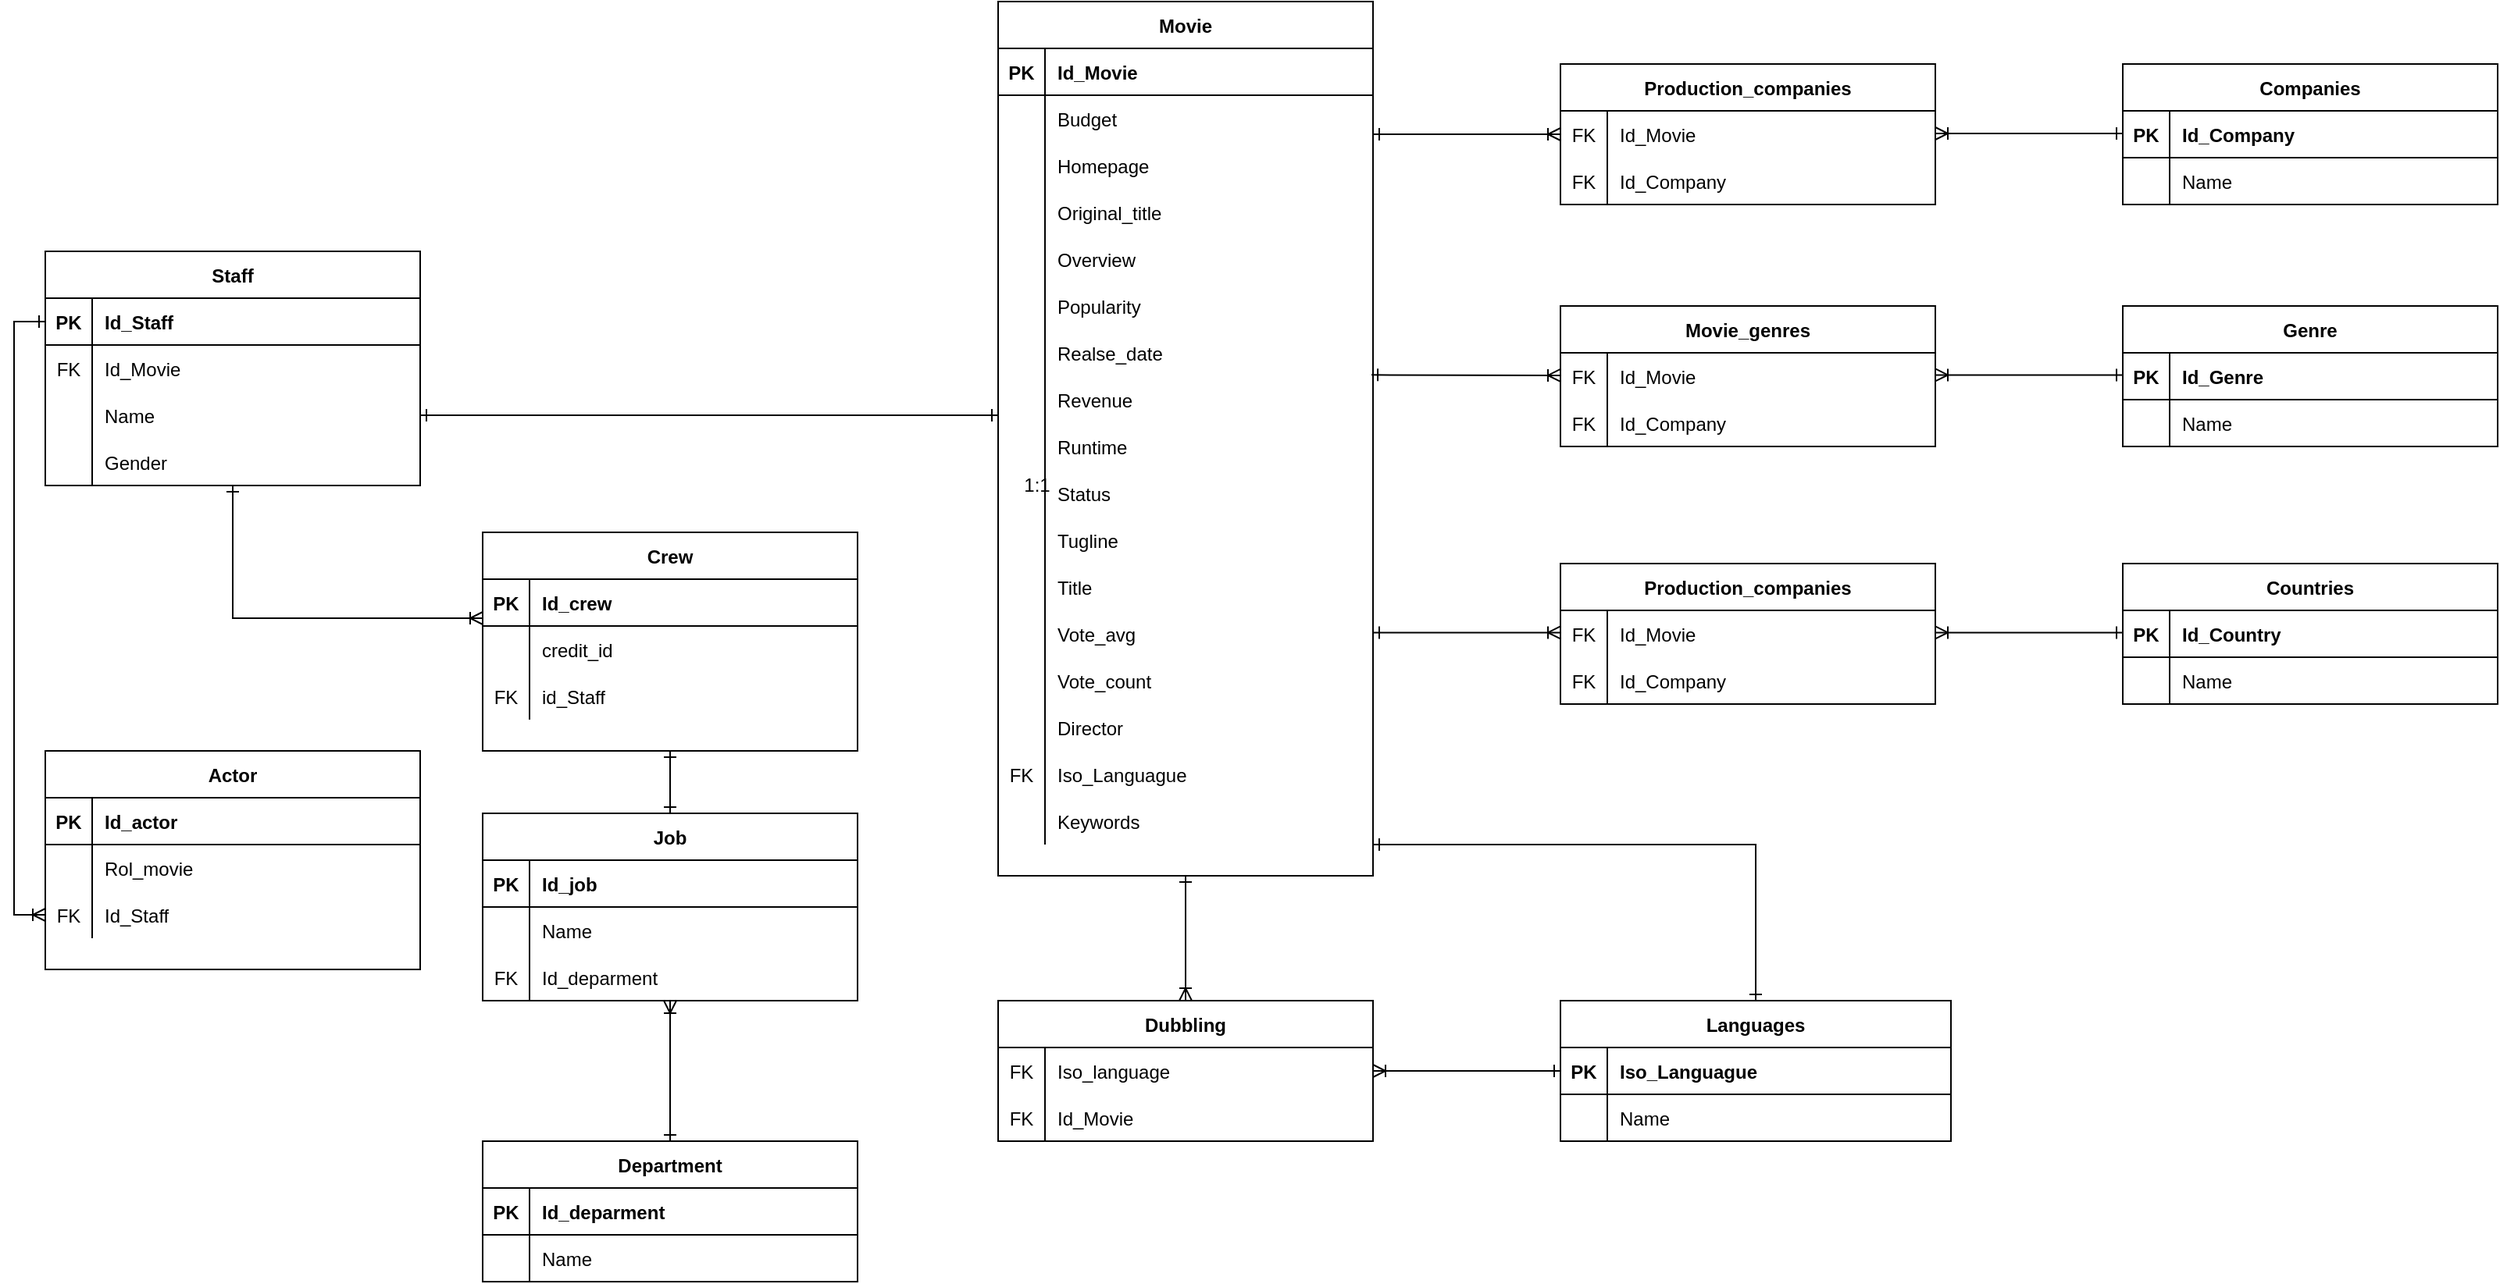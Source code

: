 <mxfile version="22.1.16" type="github">
  <diagram id="R2lEEEUBdFMjLlhIrx00" name="Page-1">
    <mxGraphModel dx="2170" dy="659" grid="1" gridSize="10" guides="1" tooltips="1" connect="1" arrows="1" fold="1" page="1" pageScale="1" pageWidth="850" pageHeight="1100" math="0" shadow="0" extFonts="Permanent Marker^https://fonts.googleapis.com/css?family=Permanent+Marker">
      <root>
        <mxCell id="0" />
        <mxCell id="1" parent="0" />
        <mxCell id="Y3S7Xv6GMhC--RtSVABy-1" value="Movie" style="shape=table;startSize=30;container=1;collapsible=1;childLayout=tableLayout;fixedRows=1;rowLines=0;fontStyle=1;align=center;resizeLast=1;" parent="1" vertex="1">
          <mxGeometry x="400" y="80" width="240" height="560" as="geometry" />
        </mxCell>
        <mxCell id="Y3S7Xv6GMhC--RtSVABy-2" value="" style="shape=partialRectangle;collapsible=0;dropTarget=0;pointerEvents=0;fillColor=none;points=[[0,0.5],[1,0.5]];portConstraint=eastwest;top=0;left=0;right=0;bottom=1;" parent="Y3S7Xv6GMhC--RtSVABy-1" vertex="1">
          <mxGeometry y="30" width="240" height="30" as="geometry" />
        </mxCell>
        <mxCell id="Y3S7Xv6GMhC--RtSVABy-3" value="PK" style="shape=partialRectangle;overflow=hidden;connectable=0;fillColor=none;top=0;left=0;bottom=0;right=0;fontStyle=1;" parent="Y3S7Xv6GMhC--RtSVABy-2" vertex="1">
          <mxGeometry width="30" height="30" as="geometry">
            <mxRectangle width="30" height="30" as="alternateBounds" />
          </mxGeometry>
        </mxCell>
        <mxCell id="Y3S7Xv6GMhC--RtSVABy-4" value="Id_Movie" style="shape=partialRectangle;overflow=hidden;connectable=0;fillColor=none;top=0;left=0;bottom=0;right=0;align=left;spacingLeft=6;fontStyle=1;" parent="Y3S7Xv6GMhC--RtSVABy-2" vertex="1">
          <mxGeometry x="30" width="210" height="30" as="geometry">
            <mxRectangle width="210" height="30" as="alternateBounds" />
          </mxGeometry>
        </mxCell>
        <mxCell id="Y3S7Xv6GMhC--RtSVABy-5" value="" style="shape=partialRectangle;collapsible=0;dropTarget=0;pointerEvents=0;fillColor=none;points=[[0,0.5],[1,0.5]];portConstraint=eastwest;top=0;left=0;right=0;bottom=0;" parent="Y3S7Xv6GMhC--RtSVABy-1" vertex="1">
          <mxGeometry y="60" width="240" height="30" as="geometry" />
        </mxCell>
        <mxCell id="Y3S7Xv6GMhC--RtSVABy-6" value="" style="shape=partialRectangle;overflow=hidden;connectable=0;fillColor=none;top=0;left=0;bottom=0;right=0;" parent="Y3S7Xv6GMhC--RtSVABy-5" vertex="1">
          <mxGeometry width="30" height="30" as="geometry">
            <mxRectangle width="30" height="30" as="alternateBounds" />
          </mxGeometry>
        </mxCell>
        <mxCell id="Y3S7Xv6GMhC--RtSVABy-7" value="Budget" style="shape=partialRectangle;overflow=hidden;connectable=0;fillColor=none;top=0;left=0;bottom=0;right=0;align=left;spacingLeft=6;" parent="Y3S7Xv6GMhC--RtSVABy-5" vertex="1">
          <mxGeometry x="30" width="210" height="30" as="geometry">
            <mxRectangle width="210" height="30" as="alternateBounds" />
          </mxGeometry>
        </mxCell>
        <mxCell id="Y3S7Xv6GMhC--RtSVABy-8" style="shape=partialRectangle;collapsible=0;dropTarget=0;pointerEvents=0;fillColor=none;points=[[0,0.5],[1,0.5]];portConstraint=eastwest;top=0;left=0;right=0;bottom=0;" parent="Y3S7Xv6GMhC--RtSVABy-1" vertex="1">
          <mxGeometry y="90" width="240" height="30" as="geometry" />
        </mxCell>
        <mxCell id="Y3S7Xv6GMhC--RtSVABy-9" style="shape=partialRectangle;overflow=hidden;connectable=0;fillColor=none;top=0;left=0;bottom=0;right=0;" parent="Y3S7Xv6GMhC--RtSVABy-8" vertex="1">
          <mxGeometry width="30" height="30" as="geometry">
            <mxRectangle width="30" height="30" as="alternateBounds" />
          </mxGeometry>
        </mxCell>
        <mxCell id="Y3S7Xv6GMhC--RtSVABy-10" value="Homepage" style="shape=partialRectangle;overflow=hidden;connectable=0;fillColor=none;top=0;left=0;bottom=0;right=0;align=left;spacingLeft=6;" parent="Y3S7Xv6GMhC--RtSVABy-8" vertex="1">
          <mxGeometry x="30" width="210" height="30" as="geometry">
            <mxRectangle width="210" height="30" as="alternateBounds" />
          </mxGeometry>
        </mxCell>
        <mxCell id="Y3S7Xv6GMhC--RtSVABy-11" style="shape=partialRectangle;collapsible=0;dropTarget=0;pointerEvents=0;fillColor=none;points=[[0,0.5],[1,0.5]];portConstraint=eastwest;top=0;left=0;right=0;bottom=0;" parent="Y3S7Xv6GMhC--RtSVABy-1" vertex="1">
          <mxGeometry y="120" width="240" height="30" as="geometry" />
        </mxCell>
        <mxCell id="Y3S7Xv6GMhC--RtSVABy-12" style="shape=partialRectangle;overflow=hidden;connectable=0;fillColor=none;top=0;left=0;bottom=0;right=0;" parent="Y3S7Xv6GMhC--RtSVABy-11" vertex="1">
          <mxGeometry width="30" height="30" as="geometry">
            <mxRectangle width="30" height="30" as="alternateBounds" />
          </mxGeometry>
        </mxCell>
        <mxCell id="Y3S7Xv6GMhC--RtSVABy-13" value="Original_title" style="shape=partialRectangle;overflow=hidden;connectable=0;fillColor=none;top=0;left=0;bottom=0;right=0;align=left;spacingLeft=6;" parent="Y3S7Xv6GMhC--RtSVABy-11" vertex="1">
          <mxGeometry x="30" width="210" height="30" as="geometry">
            <mxRectangle width="210" height="30" as="alternateBounds" />
          </mxGeometry>
        </mxCell>
        <mxCell id="Y3S7Xv6GMhC--RtSVABy-14" style="shape=partialRectangle;collapsible=0;dropTarget=0;pointerEvents=0;fillColor=none;points=[[0,0.5],[1,0.5]];portConstraint=eastwest;top=0;left=0;right=0;bottom=0;" parent="Y3S7Xv6GMhC--RtSVABy-1" vertex="1">
          <mxGeometry y="150" width="240" height="30" as="geometry" />
        </mxCell>
        <mxCell id="Y3S7Xv6GMhC--RtSVABy-15" style="shape=partialRectangle;overflow=hidden;connectable=0;fillColor=none;top=0;left=0;bottom=0;right=0;" parent="Y3S7Xv6GMhC--RtSVABy-14" vertex="1">
          <mxGeometry width="30" height="30" as="geometry">
            <mxRectangle width="30" height="30" as="alternateBounds" />
          </mxGeometry>
        </mxCell>
        <mxCell id="Y3S7Xv6GMhC--RtSVABy-16" value="Overview" style="shape=partialRectangle;overflow=hidden;connectable=0;fillColor=none;top=0;left=0;bottom=0;right=0;align=left;spacingLeft=6;" parent="Y3S7Xv6GMhC--RtSVABy-14" vertex="1">
          <mxGeometry x="30" width="210" height="30" as="geometry">
            <mxRectangle width="210" height="30" as="alternateBounds" />
          </mxGeometry>
        </mxCell>
        <mxCell id="Y3S7Xv6GMhC--RtSVABy-17" style="shape=partialRectangle;collapsible=0;dropTarget=0;pointerEvents=0;fillColor=none;points=[[0,0.5],[1,0.5]];portConstraint=eastwest;top=0;left=0;right=0;bottom=0;" parent="Y3S7Xv6GMhC--RtSVABy-1" vertex="1">
          <mxGeometry y="180" width="240" height="30" as="geometry" />
        </mxCell>
        <mxCell id="Y3S7Xv6GMhC--RtSVABy-18" style="shape=partialRectangle;overflow=hidden;connectable=0;fillColor=none;top=0;left=0;bottom=0;right=0;" parent="Y3S7Xv6GMhC--RtSVABy-17" vertex="1">
          <mxGeometry width="30" height="30" as="geometry">
            <mxRectangle width="30" height="30" as="alternateBounds" />
          </mxGeometry>
        </mxCell>
        <mxCell id="Y3S7Xv6GMhC--RtSVABy-19" value="Popularity" style="shape=partialRectangle;overflow=hidden;connectable=0;fillColor=none;top=0;left=0;bottom=0;right=0;align=left;spacingLeft=6;" parent="Y3S7Xv6GMhC--RtSVABy-17" vertex="1">
          <mxGeometry x="30" width="210" height="30" as="geometry">
            <mxRectangle width="210" height="30" as="alternateBounds" />
          </mxGeometry>
        </mxCell>
        <mxCell id="Y3S7Xv6GMhC--RtSVABy-20" style="shape=partialRectangle;collapsible=0;dropTarget=0;pointerEvents=0;fillColor=none;points=[[0,0.5],[1,0.5]];portConstraint=eastwest;top=0;left=0;right=0;bottom=0;" parent="Y3S7Xv6GMhC--RtSVABy-1" vertex="1">
          <mxGeometry y="210" width="240" height="30" as="geometry" />
        </mxCell>
        <mxCell id="Y3S7Xv6GMhC--RtSVABy-21" style="shape=partialRectangle;overflow=hidden;connectable=0;fillColor=none;top=0;left=0;bottom=0;right=0;" parent="Y3S7Xv6GMhC--RtSVABy-20" vertex="1">
          <mxGeometry width="30" height="30" as="geometry">
            <mxRectangle width="30" height="30" as="alternateBounds" />
          </mxGeometry>
        </mxCell>
        <mxCell id="Y3S7Xv6GMhC--RtSVABy-22" value="Realse_date" style="shape=partialRectangle;overflow=hidden;connectable=0;fillColor=none;top=0;left=0;bottom=0;right=0;align=left;spacingLeft=6;" parent="Y3S7Xv6GMhC--RtSVABy-20" vertex="1">
          <mxGeometry x="30" width="210" height="30" as="geometry">
            <mxRectangle width="210" height="30" as="alternateBounds" />
          </mxGeometry>
        </mxCell>
        <mxCell id="Y3S7Xv6GMhC--RtSVABy-23" style="shape=partialRectangle;collapsible=0;dropTarget=0;pointerEvents=0;fillColor=none;points=[[0,0.5],[1,0.5]];portConstraint=eastwest;top=0;left=0;right=0;bottom=0;" parent="Y3S7Xv6GMhC--RtSVABy-1" vertex="1">
          <mxGeometry y="240" width="240" height="30" as="geometry" />
        </mxCell>
        <mxCell id="Y3S7Xv6GMhC--RtSVABy-24" style="shape=partialRectangle;overflow=hidden;connectable=0;fillColor=none;top=0;left=0;bottom=0;right=0;" parent="Y3S7Xv6GMhC--RtSVABy-23" vertex="1">
          <mxGeometry width="30" height="30" as="geometry">
            <mxRectangle width="30" height="30" as="alternateBounds" />
          </mxGeometry>
        </mxCell>
        <mxCell id="Y3S7Xv6GMhC--RtSVABy-25" value="Revenue" style="shape=partialRectangle;overflow=hidden;connectable=0;fillColor=none;top=0;left=0;bottom=0;right=0;align=left;spacingLeft=6;" parent="Y3S7Xv6GMhC--RtSVABy-23" vertex="1">
          <mxGeometry x="30" width="210" height="30" as="geometry">
            <mxRectangle width="210" height="30" as="alternateBounds" />
          </mxGeometry>
        </mxCell>
        <mxCell id="Y3S7Xv6GMhC--RtSVABy-26" style="shape=partialRectangle;collapsible=0;dropTarget=0;pointerEvents=0;fillColor=none;points=[[0,0.5],[1,0.5]];portConstraint=eastwest;top=0;left=0;right=0;bottom=0;" parent="Y3S7Xv6GMhC--RtSVABy-1" vertex="1">
          <mxGeometry y="270" width="240" height="30" as="geometry" />
        </mxCell>
        <mxCell id="Y3S7Xv6GMhC--RtSVABy-27" style="shape=partialRectangle;overflow=hidden;connectable=0;fillColor=none;top=0;left=0;bottom=0;right=0;" parent="Y3S7Xv6GMhC--RtSVABy-26" vertex="1">
          <mxGeometry width="30" height="30" as="geometry">
            <mxRectangle width="30" height="30" as="alternateBounds" />
          </mxGeometry>
        </mxCell>
        <mxCell id="Y3S7Xv6GMhC--RtSVABy-28" value="Runtime" style="shape=partialRectangle;overflow=hidden;connectable=0;fillColor=none;top=0;left=0;bottom=0;right=0;align=left;spacingLeft=6;" parent="Y3S7Xv6GMhC--RtSVABy-26" vertex="1">
          <mxGeometry x="30" width="210" height="30" as="geometry">
            <mxRectangle width="210" height="30" as="alternateBounds" />
          </mxGeometry>
        </mxCell>
        <mxCell id="Y3S7Xv6GMhC--RtSVABy-29" style="shape=partialRectangle;collapsible=0;dropTarget=0;pointerEvents=0;fillColor=none;points=[[0,0.5],[1,0.5]];portConstraint=eastwest;top=0;left=0;right=0;bottom=0;" parent="Y3S7Xv6GMhC--RtSVABy-1" vertex="1">
          <mxGeometry y="300" width="240" height="30" as="geometry" />
        </mxCell>
        <mxCell id="Y3S7Xv6GMhC--RtSVABy-30" style="shape=partialRectangle;overflow=hidden;connectable=0;fillColor=none;top=0;left=0;bottom=0;right=0;" parent="Y3S7Xv6GMhC--RtSVABy-29" vertex="1">
          <mxGeometry width="30" height="30" as="geometry">
            <mxRectangle width="30" height="30" as="alternateBounds" />
          </mxGeometry>
        </mxCell>
        <mxCell id="Y3S7Xv6GMhC--RtSVABy-31" value="Status" style="shape=partialRectangle;overflow=hidden;connectable=0;fillColor=none;top=0;left=0;bottom=0;right=0;align=left;spacingLeft=6;" parent="Y3S7Xv6GMhC--RtSVABy-29" vertex="1">
          <mxGeometry x="30" width="210" height="30" as="geometry">
            <mxRectangle width="210" height="30" as="alternateBounds" />
          </mxGeometry>
        </mxCell>
        <mxCell id="Y3S7Xv6GMhC--RtSVABy-32" style="shape=partialRectangle;collapsible=0;dropTarget=0;pointerEvents=0;fillColor=none;points=[[0,0.5],[1,0.5]];portConstraint=eastwest;top=0;left=0;right=0;bottom=0;" parent="Y3S7Xv6GMhC--RtSVABy-1" vertex="1">
          <mxGeometry y="330" width="240" height="30" as="geometry" />
        </mxCell>
        <mxCell id="Y3S7Xv6GMhC--RtSVABy-33" style="shape=partialRectangle;overflow=hidden;connectable=0;fillColor=none;top=0;left=0;bottom=0;right=0;" parent="Y3S7Xv6GMhC--RtSVABy-32" vertex="1">
          <mxGeometry width="30" height="30" as="geometry">
            <mxRectangle width="30" height="30" as="alternateBounds" />
          </mxGeometry>
        </mxCell>
        <mxCell id="Y3S7Xv6GMhC--RtSVABy-34" value="Tugline" style="shape=partialRectangle;overflow=hidden;connectable=0;fillColor=none;top=0;left=0;bottom=0;right=0;align=left;spacingLeft=6;" parent="Y3S7Xv6GMhC--RtSVABy-32" vertex="1">
          <mxGeometry x="30" width="210" height="30" as="geometry">
            <mxRectangle width="210" height="30" as="alternateBounds" />
          </mxGeometry>
        </mxCell>
        <mxCell id="Y3S7Xv6GMhC--RtSVABy-35" style="shape=partialRectangle;collapsible=0;dropTarget=0;pointerEvents=0;fillColor=none;points=[[0,0.5],[1,0.5]];portConstraint=eastwest;top=0;left=0;right=0;bottom=0;" parent="Y3S7Xv6GMhC--RtSVABy-1" vertex="1">
          <mxGeometry y="360" width="240" height="30" as="geometry" />
        </mxCell>
        <mxCell id="Y3S7Xv6GMhC--RtSVABy-36" style="shape=partialRectangle;overflow=hidden;connectable=0;fillColor=none;top=0;left=0;bottom=0;right=0;" parent="Y3S7Xv6GMhC--RtSVABy-35" vertex="1">
          <mxGeometry width="30" height="30" as="geometry">
            <mxRectangle width="30" height="30" as="alternateBounds" />
          </mxGeometry>
        </mxCell>
        <mxCell id="Y3S7Xv6GMhC--RtSVABy-37" value="Title" style="shape=partialRectangle;overflow=hidden;connectable=0;fillColor=none;top=0;left=0;bottom=0;right=0;align=left;spacingLeft=6;" parent="Y3S7Xv6GMhC--RtSVABy-35" vertex="1">
          <mxGeometry x="30" width="210" height="30" as="geometry">
            <mxRectangle width="210" height="30" as="alternateBounds" />
          </mxGeometry>
        </mxCell>
        <mxCell id="Y3S7Xv6GMhC--RtSVABy-38" style="shape=partialRectangle;collapsible=0;dropTarget=0;pointerEvents=0;fillColor=none;points=[[0,0.5],[1,0.5]];portConstraint=eastwest;top=0;left=0;right=0;bottom=0;" parent="Y3S7Xv6GMhC--RtSVABy-1" vertex="1">
          <mxGeometry y="390" width="240" height="30" as="geometry" />
        </mxCell>
        <mxCell id="Y3S7Xv6GMhC--RtSVABy-39" style="shape=partialRectangle;overflow=hidden;connectable=0;fillColor=none;top=0;left=0;bottom=0;right=0;" parent="Y3S7Xv6GMhC--RtSVABy-38" vertex="1">
          <mxGeometry width="30" height="30" as="geometry">
            <mxRectangle width="30" height="30" as="alternateBounds" />
          </mxGeometry>
        </mxCell>
        <mxCell id="Y3S7Xv6GMhC--RtSVABy-40" value="Vote_avg" style="shape=partialRectangle;overflow=hidden;connectable=0;fillColor=none;top=0;left=0;bottom=0;right=0;align=left;spacingLeft=6;" parent="Y3S7Xv6GMhC--RtSVABy-38" vertex="1">
          <mxGeometry x="30" width="210" height="30" as="geometry">
            <mxRectangle width="210" height="30" as="alternateBounds" />
          </mxGeometry>
        </mxCell>
        <mxCell id="Y3S7Xv6GMhC--RtSVABy-41" style="shape=partialRectangle;collapsible=0;dropTarget=0;pointerEvents=0;fillColor=none;points=[[0,0.5],[1,0.5]];portConstraint=eastwest;top=0;left=0;right=0;bottom=0;" parent="Y3S7Xv6GMhC--RtSVABy-1" vertex="1">
          <mxGeometry y="420" width="240" height="30" as="geometry" />
        </mxCell>
        <mxCell id="Y3S7Xv6GMhC--RtSVABy-42" style="shape=partialRectangle;overflow=hidden;connectable=0;fillColor=none;top=0;left=0;bottom=0;right=0;" parent="Y3S7Xv6GMhC--RtSVABy-41" vertex="1">
          <mxGeometry width="30" height="30" as="geometry">
            <mxRectangle width="30" height="30" as="alternateBounds" />
          </mxGeometry>
        </mxCell>
        <mxCell id="Y3S7Xv6GMhC--RtSVABy-43" value="Vote_count" style="shape=partialRectangle;overflow=hidden;connectable=0;fillColor=none;top=0;left=0;bottom=0;right=0;align=left;spacingLeft=6;" parent="Y3S7Xv6GMhC--RtSVABy-41" vertex="1">
          <mxGeometry x="30" width="210" height="30" as="geometry">
            <mxRectangle width="210" height="30" as="alternateBounds" />
          </mxGeometry>
        </mxCell>
        <mxCell id="Y3S7Xv6GMhC--RtSVABy-44" style="shape=partialRectangle;collapsible=0;dropTarget=0;pointerEvents=0;fillColor=none;points=[[0,0.5],[1,0.5]];portConstraint=eastwest;top=0;left=0;right=0;bottom=0;" parent="Y3S7Xv6GMhC--RtSVABy-1" vertex="1">
          <mxGeometry y="450" width="240" height="30" as="geometry" />
        </mxCell>
        <mxCell id="Y3S7Xv6GMhC--RtSVABy-45" style="shape=partialRectangle;overflow=hidden;connectable=0;fillColor=none;top=0;left=0;bottom=0;right=0;" parent="Y3S7Xv6GMhC--RtSVABy-44" vertex="1">
          <mxGeometry width="30" height="30" as="geometry">
            <mxRectangle width="30" height="30" as="alternateBounds" />
          </mxGeometry>
        </mxCell>
        <mxCell id="Y3S7Xv6GMhC--RtSVABy-46" value="Director" style="shape=partialRectangle;overflow=hidden;connectable=0;fillColor=none;top=0;left=0;bottom=0;right=0;align=left;spacingLeft=6;" parent="Y3S7Xv6GMhC--RtSVABy-44" vertex="1">
          <mxGeometry x="30" width="210" height="30" as="geometry">
            <mxRectangle width="210" height="30" as="alternateBounds" />
          </mxGeometry>
        </mxCell>
        <mxCell id="bnTG9ODrhzWdTI_-gpjd-5" style="shape=partialRectangle;collapsible=0;dropTarget=0;pointerEvents=0;fillColor=none;points=[[0,0.5],[1,0.5]];portConstraint=eastwest;top=0;left=0;right=0;bottom=0;" parent="Y3S7Xv6GMhC--RtSVABy-1" vertex="1">
          <mxGeometry y="480" width="240" height="30" as="geometry" />
        </mxCell>
        <mxCell id="bnTG9ODrhzWdTI_-gpjd-6" value="FK" style="shape=partialRectangle;overflow=hidden;connectable=0;fillColor=none;top=0;left=0;bottom=0;right=0;" parent="bnTG9ODrhzWdTI_-gpjd-5" vertex="1">
          <mxGeometry width="30" height="30" as="geometry">
            <mxRectangle width="30" height="30" as="alternateBounds" />
          </mxGeometry>
        </mxCell>
        <mxCell id="bnTG9ODrhzWdTI_-gpjd-7" value="Iso_Languague" style="shape=partialRectangle;overflow=hidden;connectable=0;fillColor=none;top=0;left=0;bottom=0;right=0;align=left;spacingLeft=6;" parent="bnTG9ODrhzWdTI_-gpjd-5" vertex="1">
          <mxGeometry x="30" width="210" height="30" as="geometry">
            <mxRectangle width="210" height="30" as="alternateBounds" />
          </mxGeometry>
        </mxCell>
        <mxCell id="bnTG9ODrhzWdTI_-gpjd-15" style="shape=partialRectangle;collapsible=0;dropTarget=0;pointerEvents=0;fillColor=none;points=[[0,0.5],[1,0.5]];portConstraint=eastwest;top=0;left=0;right=0;bottom=0;" parent="Y3S7Xv6GMhC--RtSVABy-1" vertex="1">
          <mxGeometry y="510" width="240" height="30" as="geometry" />
        </mxCell>
        <mxCell id="bnTG9ODrhzWdTI_-gpjd-16" style="shape=partialRectangle;overflow=hidden;connectable=0;fillColor=none;top=0;left=0;bottom=0;right=0;" parent="bnTG9ODrhzWdTI_-gpjd-15" vertex="1">
          <mxGeometry width="30" height="30" as="geometry">
            <mxRectangle width="30" height="30" as="alternateBounds" />
          </mxGeometry>
        </mxCell>
        <mxCell id="bnTG9ODrhzWdTI_-gpjd-17" value="Keywords" style="shape=partialRectangle;overflow=hidden;connectable=0;fillColor=none;top=0;left=0;bottom=0;right=0;align=left;spacingLeft=6;" parent="bnTG9ODrhzWdTI_-gpjd-15" vertex="1">
          <mxGeometry x="30" width="210" height="30" as="geometry">
            <mxRectangle width="210" height="30" as="alternateBounds" />
          </mxGeometry>
        </mxCell>
        <mxCell id="Y3S7Xv6GMhC--RtSVABy-47" value="Companies" style="shape=table;startSize=30;container=1;collapsible=1;childLayout=tableLayout;fixedRows=1;rowLines=0;fontStyle=1;align=center;resizeLast=1;" parent="1" vertex="1">
          <mxGeometry x="1120" y="120" width="240" height="90" as="geometry" />
        </mxCell>
        <mxCell id="Y3S7Xv6GMhC--RtSVABy-48" value="" style="shape=partialRectangle;collapsible=0;dropTarget=0;pointerEvents=0;fillColor=none;points=[[0,0.5],[1,0.5]];portConstraint=eastwest;top=0;left=0;right=0;bottom=1;" parent="Y3S7Xv6GMhC--RtSVABy-47" vertex="1">
          <mxGeometry y="30" width="240" height="30" as="geometry" />
        </mxCell>
        <mxCell id="Y3S7Xv6GMhC--RtSVABy-49" value="PK" style="shape=partialRectangle;overflow=hidden;connectable=0;fillColor=none;top=0;left=0;bottom=0;right=0;fontStyle=1;" parent="Y3S7Xv6GMhC--RtSVABy-48" vertex="1">
          <mxGeometry width="30" height="30" as="geometry">
            <mxRectangle width="30" height="30" as="alternateBounds" />
          </mxGeometry>
        </mxCell>
        <mxCell id="Y3S7Xv6GMhC--RtSVABy-50" value="Id_Company " style="shape=partialRectangle;overflow=hidden;connectable=0;fillColor=none;top=0;left=0;bottom=0;right=0;align=left;spacingLeft=6;fontStyle=1;" parent="Y3S7Xv6GMhC--RtSVABy-48" vertex="1">
          <mxGeometry x="30" width="210" height="30" as="geometry">
            <mxRectangle width="210" height="30" as="alternateBounds" />
          </mxGeometry>
        </mxCell>
        <mxCell id="Y3S7Xv6GMhC--RtSVABy-51" value="" style="shape=partialRectangle;collapsible=0;dropTarget=0;pointerEvents=0;fillColor=none;points=[[0,0.5],[1,0.5]];portConstraint=eastwest;top=0;left=0;right=0;bottom=0;" parent="Y3S7Xv6GMhC--RtSVABy-47" vertex="1">
          <mxGeometry y="60" width="240" height="30" as="geometry" />
        </mxCell>
        <mxCell id="Y3S7Xv6GMhC--RtSVABy-52" value="" style="shape=partialRectangle;overflow=hidden;connectable=0;fillColor=none;top=0;left=0;bottom=0;right=0;" parent="Y3S7Xv6GMhC--RtSVABy-51" vertex="1">
          <mxGeometry width="30" height="30" as="geometry">
            <mxRectangle width="30" height="30" as="alternateBounds" />
          </mxGeometry>
        </mxCell>
        <mxCell id="Y3S7Xv6GMhC--RtSVABy-53" value="Name" style="shape=partialRectangle;overflow=hidden;connectable=0;fillColor=none;top=0;left=0;bottom=0;right=0;align=left;spacingLeft=6;" parent="Y3S7Xv6GMhC--RtSVABy-51" vertex="1">
          <mxGeometry x="30" width="210" height="30" as="geometry">
            <mxRectangle width="210" height="30" as="alternateBounds" />
          </mxGeometry>
        </mxCell>
        <mxCell id="Y3S7Xv6GMhC--RtSVABy-54" value="Genre" style="shape=table;startSize=30;container=1;collapsible=1;childLayout=tableLayout;fixedRows=1;rowLines=0;fontStyle=1;align=center;resizeLast=1;" parent="1" vertex="1">
          <mxGeometry x="1120" y="275" width="240" height="90" as="geometry" />
        </mxCell>
        <mxCell id="Y3S7Xv6GMhC--RtSVABy-55" value="" style="shape=partialRectangle;collapsible=0;dropTarget=0;pointerEvents=0;fillColor=none;points=[[0,0.5],[1,0.5]];portConstraint=eastwest;top=0;left=0;right=0;bottom=1;" parent="Y3S7Xv6GMhC--RtSVABy-54" vertex="1">
          <mxGeometry y="30" width="240" height="30" as="geometry" />
        </mxCell>
        <mxCell id="Y3S7Xv6GMhC--RtSVABy-56" value="PK" style="shape=partialRectangle;overflow=hidden;connectable=0;fillColor=none;top=0;left=0;bottom=0;right=0;fontStyle=1;" parent="Y3S7Xv6GMhC--RtSVABy-55" vertex="1">
          <mxGeometry width="30" height="30" as="geometry">
            <mxRectangle width="30" height="30" as="alternateBounds" />
          </mxGeometry>
        </mxCell>
        <mxCell id="Y3S7Xv6GMhC--RtSVABy-57" value="Id_Genre " style="shape=partialRectangle;overflow=hidden;connectable=0;fillColor=none;top=0;left=0;bottom=0;right=0;align=left;spacingLeft=6;fontStyle=1;" parent="Y3S7Xv6GMhC--RtSVABy-55" vertex="1">
          <mxGeometry x="30" width="210" height="30" as="geometry">
            <mxRectangle width="210" height="30" as="alternateBounds" />
          </mxGeometry>
        </mxCell>
        <mxCell id="Y3S7Xv6GMhC--RtSVABy-58" value="" style="shape=partialRectangle;collapsible=0;dropTarget=0;pointerEvents=0;fillColor=none;points=[[0,0.5],[1,0.5]];portConstraint=eastwest;top=0;left=0;right=0;bottom=0;" parent="Y3S7Xv6GMhC--RtSVABy-54" vertex="1">
          <mxGeometry y="60" width="240" height="30" as="geometry" />
        </mxCell>
        <mxCell id="Y3S7Xv6GMhC--RtSVABy-59" value="" style="shape=partialRectangle;overflow=hidden;connectable=0;fillColor=none;top=0;left=0;bottom=0;right=0;" parent="Y3S7Xv6GMhC--RtSVABy-58" vertex="1">
          <mxGeometry width="30" height="30" as="geometry">
            <mxRectangle width="30" height="30" as="alternateBounds" />
          </mxGeometry>
        </mxCell>
        <mxCell id="Y3S7Xv6GMhC--RtSVABy-60" value="Name" style="shape=partialRectangle;overflow=hidden;connectable=0;fillColor=none;top=0;left=0;bottom=0;right=0;align=left;spacingLeft=6;" parent="Y3S7Xv6GMhC--RtSVABy-58" vertex="1">
          <mxGeometry x="30" width="210" height="30" as="geometry">
            <mxRectangle width="210" height="30" as="alternateBounds" />
          </mxGeometry>
        </mxCell>
        <mxCell id="Y3S7Xv6GMhC--RtSVABy-61" value="Countries" style="shape=table;startSize=30;container=1;collapsible=1;childLayout=tableLayout;fixedRows=1;rowLines=0;fontStyle=1;align=center;resizeLast=1;" parent="1" vertex="1">
          <mxGeometry x="1120" y="440" width="240" height="90" as="geometry" />
        </mxCell>
        <mxCell id="Y3S7Xv6GMhC--RtSVABy-62" value="" style="shape=partialRectangle;collapsible=0;dropTarget=0;pointerEvents=0;fillColor=none;points=[[0,0.5],[1,0.5]];portConstraint=eastwest;top=0;left=0;right=0;bottom=1;" parent="Y3S7Xv6GMhC--RtSVABy-61" vertex="1">
          <mxGeometry y="30" width="240" height="30" as="geometry" />
        </mxCell>
        <mxCell id="Y3S7Xv6GMhC--RtSVABy-63" value="PK" style="shape=partialRectangle;overflow=hidden;connectable=0;fillColor=none;top=0;left=0;bottom=0;right=0;fontStyle=1;" parent="Y3S7Xv6GMhC--RtSVABy-62" vertex="1">
          <mxGeometry width="30" height="30" as="geometry">
            <mxRectangle width="30" height="30" as="alternateBounds" />
          </mxGeometry>
        </mxCell>
        <mxCell id="Y3S7Xv6GMhC--RtSVABy-64" value="Id_Country " style="shape=partialRectangle;overflow=hidden;connectable=0;fillColor=none;top=0;left=0;bottom=0;right=0;align=left;spacingLeft=6;fontStyle=1;" parent="Y3S7Xv6GMhC--RtSVABy-62" vertex="1">
          <mxGeometry x="30" width="210" height="30" as="geometry">
            <mxRectangle width="210" height="30" as="alternateBounds" />
          </mxGeometry>
        </mxCell>
        <mxCell id="Y3S7Xv6GMhC--RtSVABy-65" value="" style="shape=partialRectangle;collapsible=0;dropTarget=0;pointerEvents=0;fillColor=none;points=[[0,0.5],[1,0.5]];portConstraint=eastwest;top=0;left=0;right=0;bottom=0;" parent="Y3S7Xv6GMhC--RtSVABy-61" vertex="1">
          <mxGeometry y="60" width="240" height="30" as="geometry" />
        </mxCell>
        <mxCell id="Y3S7Xv6GMhC--RtSVABy-66" value="" style="shape=partialRectangle;overflow=hidden;connectable=0;fillColor=none;top=0;left=0;bottom=0;right=0;" parent="Y3S7Xv6GMhC--RtSVABy-65" vertex="1">
          <mxGeometry width="30" height="30" as="geometry">
            <mxRectangle width="30" height="30" as="alternateBounds" />
          </mxGeometry>
        </mxCell>
        <mxCell id="Y3S7Xv6GMhC--RtSVABy-67" value="Name" style="shape=partialRectangle;overflow=hidden;connectable=0;fillColor=none;top=0;left=0;bottom=0;right=0;align=left;spacingLeft=6;" parent="Y3S7Xv6GMhC--RtSVABy-65" vertex="1">
          <mxGeometry x="30" width="210" height="30" as="geometry">
            <mxRectangle width="210" height="30" as="alternateBounds" />
          </mxGeometry>
        </mxCell>
        <mxCell id="Y3S7Xv6GMhC--RtSVABy-71" value="Production_companies" style="shape=table;startSize=30;container=1;collapsible=1;childLayout=tableLayout;fixedRows=1;rowLines=0;fontStyle=1;align=center;resizeLast=1;" parent="1" vertex="1">
          <mxGeometry x="760" y="120" width="240" height="90" as="geometry" />
        </mxCell>
        <mxCell id="Y3S7Xv6GMhC--RtSVABy-137" style="shape=partialRectangle;collapsible=0;dropTarget=0;pointerEvents=0;fillColor=none;points=[[0,0.5],[1,0.5]];portConstraint=eastwest;top=0;left=0;right=0;bottom=0;" parent="Y3S7Xv6GMhC--RtSVABy-71" vertex="1">
          <mxGeometry y="30" width="240" height="30" as="geometry" />
        </mxCell>
        <mxCell id="Y3S7Xv6GMhC--RtSVABy-138" value="FK" style="shape=partialRectangle;overflow=hidden;connectable=0;fillColor=none;top=0;left=0;bottom=0;right=0;" parent="Y3S7Xv6GMhC--RtSVABy-137" vertex="1">
          <mxGeometry width="30" height="30" as="geometry">
            <mxRectangle width="30" height="30" as="alternateBounds" />
          </mxGeometry>
        </mxCell>
        <mxCell id="Y3S7Xv6GMhC--RtSVABy-139" value="Id_Movie" style="shape=partialRectangle;overflow=hidden;connectable=0;fillColor=none;top=0;left=0;bottom=0;right=0;align=left;spacingLeft=6;" parent="Y3S7Xv6GMhC--RtSVABy-137" vertex="1">
          <mxGeometry x="30" width="210" height="30" as="geometry">
            <mxRectangle width="210" height="30" as="alternateBounds" />
          </mxGeometry>
        </mxCell>
        <mxCell id="Y3S7Xv6GMhC--RtSVABy-75" value="" style="shape=partialRectangle;collapsible=0;dropTarget=0;pointerEvents=0;fillColor=none;points=[[0,0.5],[1,0.5]];portConstraint=eastwest;top=0;left=0;right=0;bottom=0;" parent="Y3S7Xv6GMhC--RtSVABy-71" vertex="1">
          <mxGeometry y="60" width="240" height="30" as="geometry" />
        </mxCell>
        <mxCell id="Y3S7Xv6GMhC--RtSVABy-76" value="FK" style="shape=partialRectangle;overflow=hidden;connectable=0;fillColor=none;top=0;left=0;bottom=0;right=0;" parent="Y3S7Xv6GMhC--RtSVABy-75" vertex="1">
          <mxGeometry width="30" height="30" as="geometry">
            <mxRectangle width="30" height="30" as="alternateBounds" />
          </mxGeometry>
        </mxCell>
        <mxCell id="Y3S7Xv6GMhC--RtSVABy-77" value="Id_Company" style="shape=partialRectangle;overflow=hidden;connectable=0;fillColor=none;top=0;left=0;bottom=0;right=0;align=left;spacingLeft=6;" parent="Y3S7Xv6GMhC--RtSVABy-75" vertex="1">
          <mxGeometry x="30" width="210" height="30" as="geometry">
            <mxRectangle width="210" height="30" as="alternateBounds" />
          </mxGeometry>
        </mxCell>
        <mxCell id="Y3S7Xv6GMhC--RtSVABy-140" value="" style="endArrow=ERoneToMany;html=1;rounded=0;exitX=1;exitY=0.833;exitDx=0;exitDy=0;entryX=0;entryY=0.5;entryDx=0;entryDy=0;exitPerimeter=0;startArrow=ERone;startFill=0;endFill=0;" parent="1" source="Y3S7Xv6GMhC--RtSVABy-5" target="Y3S7Xv6GMhC--RtSVABy-137" edge="1">
          <mxGeometry width="50" height="50" relative="1" as="geometry">
            <mxPoint x="890" y="330" as="sourcePoint" />
            <mxPoint x="940" y="280" as="targetPoint" />
          </mxGeometry>
        </mxCell>
        <mxCell id="Y3S7Xv6GMhC--RtSVABy-141" value="" style="endArrow=ERone;html=1;rounded=0;exitX=1;exitY=0.833;exitDx=0;exitDy=0;entryX=0;entryY=0.5;entryDx=0;entryDy=0;exitPerimeter=0;startArrow=ERoneToMany;startFill=0;endFill=0;" parent="1" edge="1">
          <mxGeometry width="50" height="50" relative="1" as="geometry">
            <mxPoint x="1000" y="164.5" as="sourcePoint" />
            <mxPoint x="1120" y="164.5" as="targetPoint" />
          </mxGeometry>
        </mxCell>
        <mxCell id="Y3S7Xv6GMhC--RtSVABy-146" value="Movie_genres" style="shape=table;startSize=30;container=1;collapsible=1;childLayout=tableLayout;fixedRows=1;rowLines=0;fontStyle=1;align=center;resizeLast=1;" parent="1" vertex="1">
          <mxGeometry x="760" y="275" width="240" height="90" as="geometry" />
        </mxCell>
        <mxCell id="Y3S7Xv6GMhC--RtSVABy-147" style="shape=partialRectangle;collapsible=0;dropTarget=0;pointerEvents=0;fillColor=none;points=[[0,0.5],[1,0.5]];portConstraint=eastwest;top=0;left=0;right=0;bottom=0;" parent="Y3S7Xv6GMhC--RtSVABy-146" vertex="1">
          <mxGeometry y="30" width="240" height="30" as="geometry" />
        </mxCell>
        <mxCell id="Y3S7Xv6GMhC--RtSVABy-148" value="FK" style="shape=partialRectangle;overflow=hidden;connectable=0;fillColor=none;top=0;left=0;bottom=0;right=0;" parent="Y3S7Xv6GMhC--RtSVABy-147" vertex="1">
          <mxGeometry width="30" height="30" as="geometry">
            <mxRectangle width="30" height="30" as="alternateBounds" />
          </mxGeometry>
        </mxCell>
        <mxCell id="Y3S7Xv6GMhC--RtSVABy-149" value="Id_Movie" style="shape=partialRectangle;overflow=hidden;connectable=0;fillColor=none;top=0;left=0;bottom=0;right=0;align=left;spacingLeft=6;" parent="Y3S7Xv6GMhC--RtSVABy-147" vertex="1">
          <mxGeometry x="30" width="210" height="30" as="geometry">
            <mxRectangle width="210" height="30" as="alternateBounds" />
          </mxGeometry>
        </mxCell>
        <mxCell id="Y3S7Xv6GMhC--RtSVABy-150" value="" style="shape=partialRectangle;collapsible=0;dropTarget=0;pointerEvents=0;fillColor=none;points=[[0,0.5],[1,0.5]];portConstraint=eastwest;top=0;left=0;right=0;bottom=0;" parent="Y3S7Xv6GMhC--RtSVABy-146" vertex="1">
          <mxGeometry y="60" width="240" height="30" as="geometry" />
        </mxCell>
        <mxCell id="Y3S7Xv6GMhC--RtSVABy-151" value="FK" style="shape=partialRectangle;overflow=hidden;connectable=0;fillColor=none;top=0;left=0;bottom=0;right=0;" parent="Y3S7Xv6GMhC--RtSVABy-150" vertex="1">
          <mxGeometry width="30" height="30" as="geometry">
            <mxRectangle width="30" height="30" as="alternateBounds" />
          </mxGeometry>
        </mxCell>
        <mxCell id="Y3S7Xv6GMhC--RtSVABy-152" value="Id_Company" style="shape=partialRectangle;overflow=hidden;connectable=0;fillColor=none;top=0;left=0;bottom=0;right=0;align=left;spacingLeft=6;" parent="Y3S7Xv6GMhC--RtSVABy-150" vertex="1">
          <mxGeometry x="30" width="210" height="30" as="geometry">
            <mxRectangle width="210" height="30" as="alternateBounds" />
          </mxGeometry>
        </mxCell>
        <mxCell id="Y3S7Xv6GMhC--RtSVABy-153" value="Production_companies" style="shape=table;startSize=30;container=1;collapsible=1;childLayout=tableLayout;fixedRows=1;rowLines=0;fontStyle=1;align=center;resizeLast=1;" parent="1" vertex="1">
          <mxGeometry x="760" y="440" width="240" height="90" as="geometry" />
        </mxCell>
        <mxCell id="Y3S7Xv6GMhC--RtSVABy-154" style="shape=partialRectangle;collapsible=0;dropTarget=0;pointerEvents=0;fillColor=none;points=[[0,0.5],[1,0.5]];portConstraint=eastwest;top=0;left=0;right=0;bottom=0;" parent="Y3S7Xv6GMhC--RtSVABy-153" vertex="1">
          <mxGeometry y="30" width="240" height="30" as="geometry" />
        </mxCell>
        <mxCell id="Y3S7Xv6GMhC--RtSVABy-155" value="FK" style="shape=partialRectangle;overflow=hidden;connectable=0;fillColor=none;top=0;left=0;bottom=0;right=0;" parent="Y3S7Xv6GMhC--RtSVABy-154" vertex="1">
          <mxGeometry width="30" height="30" as="geometry">
            <mxRectangle width="30" height="30" as="alternateBounds" />
          </mxGeometry>
        </mxCell>
        <mxCell id="Y3S7Xv6GMhC--RtSVABy-156" value="Id_Movie" style="shape=partialRectangle;overflow=hidden;connectable=0;fillColor=none;top=0;left=0;bottom=0;right=0;align=left;spacingLeft=6;" parent="Y3S7Xv6GMhC--RtSVABy-154" vertex="1">
          <mxGeometry x="30" width="210" height="30" as="geometry">
            <mxRectangle width="210" height="30" as="alternateBounds" />
          </mxGeometry>
        </mxCell>
        <mxCell id="Y3S7Xv6GMhC--RtSVABy-157" value="" style="shape=partialRectangle;collapsible=0;dropTarget=0;pointerEvents=0;fillColor=none;points=[[0,0.5],[1,0.5]];portConstraint=eastwest;top=0;left=0;right=0;bottom=0;" parent="Y3S7Xv6GMhC--RtSVABy-153" vertex="1">
          <mxGeometry y="60" width="240" height="30" as="geometry" />
        </mxCell>
        <mxCell id="Y3S7Xv6GMhC--RtSVABy-158" value="FK" style="shape=partialRectangle;overflow=hidden;connectable=0;fillColor=none;top=0;left=0;bottom=0;right=0;" parent="Y3S7Xv6GMhC--RtSVABy-157" vertex="1">
          <mxGeometry width="30" height="30" as="geometry">
            <mxRectangle width="30" height="30" as="alternateBounds" />
          </mxGeometry>
        </mxCell>
        <mxCell id="Y3S7Xv6GMhC--RtSVABy-159" value="Id_Company" style="shape=partialRectangle;overflow=hidden;connectable=0;fillColor=none;top=0;left=0;bottom=0;right=0;align=left;spacingLeft=6;" parent="Y3S7Xv6GMhC--RtSVABy-157" vertex="1">
          <mxGeometry x="30" width="210" height="30" as="geometry">
            <mxRectangle width="210" height="30" as="alternateBounds" />
          </mxGeometry>
        </mxCell>
        <mxCell id="eu7gHafCNAeTvt-k_Dmj-31" value="Dubbling" style="shape=table;startSize=30;container=1;collapsible=1;childLayout=tableLayout;fixedRows=1;rowLines=0;fontStyle=1;align=center;resizeLast=1;" parent="1" vertex="1">
          <mxGeometry x="400" y="720" width="240" height="90" as="geometry" />
        </mxCell>
        <mxCell id="eu7gHafCNAeTvt-k_Dmj-35" value="" style="shape=partialRectangle;collapsible=0;dropTarget=0;pointerEvents=0;fillColor=none;points=[[0,0.5],[1,0.5]];portConstraint=eastwest;top=0;left=0;right=0;bottom=0;" parent="eu7gHafCNAeTvt-k_Dmj-31" vertex="1">
          <mxGeometry y="30" width="240" height="30" as="geometry" />
        </mxCell>
        <mxCell id="eu7gHafCNAeTvt-k_Dmj-36" value="FK" style="shape=partialRectangle;overflow=hidden;connectable=0;fillColor=none;top=0;left=0;bottom=0;right=0;" parent="eu7gHafCNAeTvt-k_Dmj-35" vertex="1">
          <mxGeometry width="30" height="30" as="geometry">
            <mxRectangle width="30" height="30" as="alternateBounds" />
          </mxGeometry>
        </mxCell>
        <mxCell id="eu7gHafCNAeTvt-k_Dmj-37" value="Iso_language" style="shape=partialRectangle;overflow=hidden;connectable=0;fillColor=none;top=0;left=0;bottom=0;right=0;align=left;spacingLeft=6;" parent="eu7gHafCNAeTvt-k_Dmj-35" vertex="1">
          <mxGeometry x="30" width="210" height="30" as="geometry">
            <mxRectangle width="210" height="30" as="alternateBounds" />
          </mxGeometry>
        </mxCell>
        <mxCell id="eu7gHafCNAeTvt-k_Dmj-59" style="shape=partialRectangle;collapsible=0;dropTarget=0;pointerEvents=0;fillColor=none;points=[[0,0.5],[1,0.5]];portConstraint=eastwest;top=0;left=0;right=0;bottom=0;" parent="eu7gHafCNAeTvt-k_Dmj-31" vertex="1">
          <mxGeometry y="60" width="240" height="30" as="geometry" />
        </mxCell>
        <mxCell id="eu7gHafCNAeTvt-k_Dmj-60" value="FK" style="shape=partialRectangle;overflow=hidden;connectable=0;fillColor=none;top=0;left=0;bottom=0;right=0;" parent="eu7gHafCNAeTvt-k_Dmj-59" vertex="1">
          <mxGeometry width="30" height="30" as="geometry">
            <mxRectangle width="30" height="30" as="alternateBounds" />
          </mxGeometry>
        </mxCell>
        <mxCell id="eu7gHafCNAeTvt-k_Dmj-61" value="Id_Movie" style="shape=partialRectangle;overflow=hidden;connectable=0;fillColor=none;top=0;left=0;bottom=0;right=0;align=left;spacingLeft=6;" parent="eu7gHafCNAeTvt-k_Dmj-59" vertex="1">
          <mxGeometry x="30" width="210" height="30" as="geometry">
            <mxRectangle width="210" height="30" as="alternateBounds" />
          </mxGeometry>
        </mxCell>
        <mxCell id="eu7gHafCNAeTvt-k_Dmj-38" value="Languages" style="shape=table;startSize=30;container=1;collapsible=1;childLayout=tableLayout;fixedRows=1;rowLines=0;fontStyle=1;align=center;resizeLast=1;" parent="1" vertex="1">
          <mxGeometry x="760" y="720" width="250" height="90" as="geometry" />
        </mxCell>
        <mxCell id="eu7gHafCNAeTvt-k_Dmj-39" value="" style="shape=partialRectangle;collapsible=0;dropTarget=0;pointerEvents=0;fillColor=none;points=[[0,0.5],[1,0.5]];portConstraint=eastwest;top=0;left=0;right=0;bottom=1;" parent="eu7gHafCNAeTvt-k_Dmj-38" vertex="1">
          <mxGeometry y="30" width="250" height="30" as="geometry" />
        </mxCell>
        <mxCell id="eu7gHafCNAeTvt-k_Dmj-40" value="PK" style="shape=partialRectangle;overflow=hidden;connectable=0;fillColor=none;top=0;left=0;bottom=0;right=0;fontStyle=1;" parent="eu7gHafCNAeTvt-k_Dmj-39" vertex="1">
          <mxGeometry width="30" height="30" as="geometry">
            <mxRectangle width="30" height="30" as="alternateBounds" />
          </mxGeometry>
        </mxCell>
        <mxCell id="eu7gHafCNAeTvt-k_Dmj-41" value="Iso_Languague" style="shape=partialRectangle;overflow=hidden;connectable=0;fillColor=none;top=0;left=0;bottom=0;right=0;align=left;spacingLeft=6;fontStyle=1;" parent="eu7gHafCNAeTvt-k_Dmj-39" vertex="1">
          <mxGeometry x="30" width="220" height="30" as="geometry">
            <mxRectangle width="220" height="30" as="alternateBounds" />
          </mxGeometry>
        </mxCell>
        <mxCell id="eu7gHafCNAeTvt-k_Dmj-42" value="" style="shape=partialRectangle;collapsible=0;dropTarget=0;pointerEvents=0;fillColor=none;points=[[0,0.5],[1,0.5]];portConstraint=eastwest;top=0;left=0;right=0;bottom=0;" parent="eu7gHafCNAeTvt-k_Dmj-38" vertex="1">
          <mxGeometry y="60" width="250" height="30" as="geometry" />
        </mxCell>
        <mxCell id="eu7gHafCNAeTvt-k_Dmj-43" value="" style="shape=partialRectangle;overflow=hidden;connectable=0;fillColor=none;top=0;left=0;bottom=0;right=0;" parent="eu7gHafCNAeTvt-k_Dmj-42" vertex="1">
          <mxGeometry width="30" height="30" as="geometry">
            <mxRectangle width="30" height="30" as="alternateBounds" />
          </mxGeometry>
        </mxCell>
        <mxCell id="eu7gHafCNAeTvt-k_Dmj-44" value="Name" style="shape=partialRectangle;overflow=hidden;connectable=0;fillColor=none;top=0;left=0;bottom=0;right=0;align=left;spacingLeft=6;" parent="eu7gHafCNAeTvt-k_Dmj-42" vertex="1">
          <mxGeometry x="30" width="220" height="30" as="geometry">
            <mxRectangle width="220" height="30" as="alternateBounds" />
          </mxGeometry>
        </mxCell>
        <mxCell id="eu7gHafCNAeTvt-k_Dmj-47" value="" style="endArrow=ERone;html=1;rounded=0;startArrow=ERone;startFill=0;endFill=0;" parent="1" target="eu7gHafCNAeTvt-k_Dmj-38" edge="1">
          <mxGeometry width="50" height="50" relative="1" as="geometry">
            <mxPoint x="640" y="620" as="sourcePoint" />
            <mxPoint x="770" y="494.5" as="targetPoint" />
            <Array as="points">
              <mxPoint x="885" y="620" />
            </Array>
          </mxGeometry>
        </mxCell>
        <mxCell id="eu7gHafCNAeTvt-k_Dmj-48" value="" style="endArrow=ERoneToMany;html=1;rounded=0;startArrow=ERone;startFill=0;endFill=0;" parent="1" source="Y3S7Xv6GMhC--RtSVABy-1" target="eu7gHafCNAeTvt-k_Dmj-31" edge="1">
          <mxGeometry width="50" height="50" relative="1" as="geometry">
            <mxPoint x="500" y="600" as="sourcePoint" />
            <mxPoint x="620" y="600" as="targetPoint" />
          </mxGeometry>
        </mxCell>
        <mxCell id="eu7gHafCNAeTvt-k_Dmj-49" value="" style="endArrow=ERoneToMany;html=1;rounded=0;startArrow=ERone;startFill=0;endFill=0;" parent="1" source="eu7gHafCNAeTvt-k_Dmj-38" target="eu7gHafCNAeTvt-k_Dmj-31" edge="1">
          <mxGeometry width="50" height="50" relative="1" as="geometry">
            <mxPoint x="530" y="650" as="sourcePoint" />
            <mxPoint x="590" y="740" as="targetPoint" />
          </mxGeometry>
        </mxCell>
        <mxCell id="eu7gHafCNAeTvt-k_Dmj-55" value="" style="endArrow=ERoneToMany;html=1;rounded=0;entryX=0;entryY=0.5;entryDx=0;entryDy=0;startArrow=ERone;startFill=0;endFill=0;exitX=0.996;exitY=-0.028;exitDx=0;exitDy=0;exitPerimeter=0;" parent="1" source="Y3S7Xv6GMhC--RtSVABy-23" edge="1">
          <mxGeometry width="50" height="50" relative="1" as="geometry">
            <mxPoint x="640" y="319.47" as="sourcePoint" />
            <mxPoint x="760" y="319.47" as="targetPoint" />
          </mxGeometry>
        </mxCell>
        <mxCell id="eu7gHafCNAeTvt-k_Dmj-56" value="" style="endArrow=ERoneToMany;html=1;rounded=0;exitX=1;exitY=0.833;exitDx=0;exitDy=0;entryX=0;entryY=0.5;entryDx=0;entryDy=0;exitPerimeter=0;startArrow=ERone;startFill=0;endFill=0;" parent="1" edge="1">
          <mxGeometry width="50" height="50" relative="1" as="geometry">
            <mxPoint x="640" y="484.23" as="sourcePoint" />
            <mxPoint x="760" y="484.23" as="targetPoint" />
          </mxGeometry>
        </mxCell>
        <mxCell id="eu7gHafCNAeTvt-k_Dmj-57" value="" style="endArrow=ERone;html=1;rounded=0;exitX=1;exitY=0.833;exitDx=0;exitDy=0;entryX=0;entryY=0.5;entryDx=0;entryDy=0;exitPerimeter=0;startArrow=ERoneToMany;startFill=0;endFill=0;" parent="1" edge="1">
          <mxGeometry width="50" height="50" relative="1" as="geometry">
            <mxPoint x="1000" y="319.23" as="sourcePoint" />
            <mxPoint x="1120" y="319.23" as="targetPoint" />
          </mxGeometry>
        </mxCell>
        <mxCell id="eu7gHafCNAeTvt-k_Dmj-58" value="" style="endArrow=ERone;html=1;rounded=0;exitX=1;exitY=0.833;exitDx=0;exitDy=0;entryX=0;entryY=0.5;entryDx=0;entryDy=0;exitPerimeter=0;startArrow=ERoneToMany;startFill=0;endFill=0;" parent="1" edge="1">
          <mxGeometry width="50" height="50" relative="1" as="geometry">
            <mxPoint x="1000" y="484.23" as="sourcePoint" />
            <mxPoint x="1120" y="484.23" as="targetPoint" />
          </mxGeometry>
        </mxCell>
        <mxCell id="eu7gHafCNAeTvt-k_Dmj-70" value="Staff" style="shape=table;startSize=30;container=1;collapsible=1;childLayout=tableLayout;fixedRows=1;rowLines=0;fontStyle=1;align=center;resizeLast=1;" parent="1" vertex="1">
          <mxGeometry x="-210" y="240" width="240" height="150" as="geometry" />
        </mxCell>
        <mxCell id="eu7gHafCNAeTvt-k_Dmj-71" value="" style="shape=partialRectangle;collapsible=0;dropTarget=0;pointerEvents=0;fillColor=none;points=[[0,0.5],[1,0.5]];portConstraint=eastwest;top=0;left=0;right=0;bottom=1;" parent="eu7gHafCNAeTvt-k_Dmj-70" vertex="1">
          <mxGeometry y="30" width="240" height="30" as="geometry" />
        </mxCell>
        <mxCell id="eu7gHafCNAeTvt-k_Dmj-72" value="PK" style="shape=partialRectangle;overflow=hidden;connectable=0;fillColor=none;top=0;left=0;bottom=0;right=0;fontStyle=1;" parent="eu7gHafCNAeTvt-k_Dmj-71" vertex="1">
          <mxGeometry width="30" height="30" as="geometry">
            <mxRectangle width="30" height="30" as="alternateBounds" />
          </mxGeometry>
        </mxCell>
        <mxCell id="eu7gHafCNAeTvt-k_Dmj-73" value="Id_Staff" style="shape=partialRectangle;overflow=hidden;connectable=0;fillColor=none;top=0;left=0;bottom=0;right=0;align=left;spacingLeft=6;fontStyle=1;" parent="eu7gHafCNAeTvt-k_Dmj-71" vertex="1">
          <mxGeometry x="30" width="210" height="30" as="geometry">
            <mxRectangle width="210" height="30" as="alternateBounds" />
          </mxGeometry>
        </mxCell>
        <mxCell id="bnTG9ODrhzWdTI_-gpjd-18" style="shape=partialRectangle;collapsible=0;dropTarget=0;pointerEvents=0;fillColor=none;points=[[0,0.5],[1,0.5]];portConstraint=eastwest;top=0;left=0;right=0;bottom=0;" parent="eu7gHafCNAeTvt-k_Dmj-70" vertex="1">
          <mxGeometry y="60" width="240" height="30" as="geometry" />
        </mxCell>
        <mxCell id="bnTG9ODrhzWdTI_-gpjd-19" value="FK" style="shape=partialRectangle;overflow=hidden;connectable=0;fillColor=none;top=0;left=0;bottom=0;right=0;" parent="bnTG9ODrhzWdTI_-gpjd-18" vertex="1">
          <mxGeometry width="30" height="30" as="geometry">
            <mxRectangle width="30" height="30" as="alternateBounds" />
          </mxGeometry>
        </mxCell>
        <mxCell id="bnTG9ODrhzWdTI_-gpjd-20" value="Id_Movie" style="shape=partialRectangle;overflow=hidden;connectable=0;fillColor=none;top=0;left=0;bottom=0;right=0;align=left;spacingLeft=6;" parent="bnTG9ODrhzWdTI_-gpjd-18" vertex="1">
          <mxGeometry x="30" width="210" height="30" as="geometry">
            <mxRectangle width="210" height="30" as="alternateBounds" />
          </mxGeometry>
        </mxCell>
        <mxCell id="eu7gHafCNAeTvt-k_Dmj-74" value="" style="shape=partialRectangle;collapsible=0;dropTarget=0;pointerEvents=0;fillColor=none;points=[[0,0.5],[1,0.5]];portConstraint=eastwest;top=0;left=0;right=0;bottom=0;" parent="eu7gHafCNAeTvt-k_Dmj-70" vertex="1">
          <mxGeometry y="90" width="240" height="30" as="geometry" />
        </mxCell>
        <mxCell id="eu7gHafCNAeTvt-k_Dmj-75" value="" style="shape=partialRectangle;overflow=hidden;connectable=0;fillColor=none;top=0;left=0;bottom=0;right=0;" parent="eu7gHafCNAeTvt-k_Dmj-74" vertex="1">
          <mxGeometry width="30" height="30" as="geometry">
            <mxRectangle width="30" height="30" as="alternateBounds" />
          </mxGeometry>
        </mxCell>
        <mxCell id="eu7gHafCNAeTvt-k_Dmj-76" value="Name" style="shape=partialRectangle;overflow=hidden;connectable=0;fillColor=none;top=0;left=0;bottom=0;right=0;align=left;spacingLeft=6;" parent="eu7gHafCNAeTvt-k_Dmj-74" vertex="1">
          <mxGeometry x="30" width="210" height="30" as="geometry">
            <mxRectangle width="210" height="30" as="alternateBounds" />
          </mxGeometry>
        </mxCell>
        <mxCell id="eu7gHafCNAeTvt-k_Dmj-77" style="shape=partialRectangle;collapsible=0;dropTarget=0;pointerEvents=0;fillColor=none;points=[[0,0.5],[1,0.5]];portConstraint=eastwest;top=0;left=0;right=0;bottom=0;" parent="eu7gHafCNAeTvt-k_Dmj-70" vertex="1">
          <mxGeometry y="120" width="240" height="30" as="geometry" />
        </mxCell>
        <mxCell id="eu7gHafCNAeTvt-k_Dmj-78" style="shape=partialRectangle;overflow=hidden;connectable=0;fillColor=none;top=0;left=0;bottom=0;right=0;" parent="eu7gHafCNAeTvt-k_Dmj-77" vertex="1">
          <mxGeometry width="30" height="30" as="geometry">
            <mxRectangle width="30" height="30" as="alternateBounds" />
          </mxGeometry>
        </mxCell>
        <mxCell id="eu7gHafCNAeTvt-k_Dmj-79" value="Gender" style="shape=partialRectangle;overflow=hidden;connectable=0;fillColor=none;top=0;left=0;bottom=0;right=0;align=left;spacingLeft=6;" parent="eu7gHafCNAeTvt-k_Dmj-77" vertex="1">
          <mxGeometry x="30" width="210" height="30" as="geometry">
            <mxRectangle width="210" height="30" as="alternateBounds" />
          </mxGeometry>
        </mxCell>
        <mxCell id="eu7gHafCNAeTvt-k_Dmj-80" value="" style="edgeStyle=orthogonalEdgeStyle;rounded=0;orthogonalLoop=1;jettySize=auto;html=1;endArrow=ERone;endFill=0;startArrow=ERone;startFill=0;" parent="1" source="Y3S7Xv6GMhC--RtSVABy-1" target="eu7gHafCNAeTvt-k_Dmj-74" edge="1">
          <mxGeometry relative="1" as="geometry">
            <mxPoint x="400" y="315" as="sourcePoint" />
            <Array as="points">
              <mxPoint x="310" y="345" />
              <mxPoint x="310" y="345" />
            </Array>
          </mxGeometry>
        </mxCell>
        <mxCell id="eu7gHafCNAeTvt-k_Dmj-81" value="Actor" style="shape=table;startSize=30;container=1;collapsible=1;childLayout=tableLayout;fixedRows=1;rowLines=0;fontStyle=1;align=center;resizeLast=1;" parent="1" vertex="1">
          <mxGeometry x="-210" y="560" width="240" height="140" as="geometry" />
        </mxCell>
        <mxCell id="eu7gHafCNAeTvt-k_Dmj-82" value="" style="shape=partialRectangle;collapsible=0;dropTarget=0;pointerEvents=0;fillColor=none;points=[[0,0.5],[1,0.5]];portConstraint=eastwest;top=0;left=0;right=0;bottom=1;" parent="eu7gHafCNAeTvt-k_Dmj-81" vertex="1">
          <mxGeometry y="30" width="240" height="30" as="geometry" />
        </mxCell>
        <mxCell id="eu7gHafCNAeTvt-k_Dmj-83" value="PK" style="shape=partialRectangle;overflow=hidden;connectable=0;fillColor=none;top=0;left=0;bottom=0;right=0;fontStyle=1;" parent="eu7gHafCNAeTvt-k_Dmj-82" vertex="1">
          <mxGeometry width="30" height="30" as="geometry">
            <mxRectangle width="30" height="30" as="alternateBounds" />
          </mxGeometry>
        </mxCell>
        <mxCell id="eu7gHafCNAeTvt-k_Dmj-84" value="Id_actor" style="shape=partialRectangle;overflow=hidden;connectable=0;fillColor=none;top=0;left=0;bottom=0;right=0;align=left;spacingLeft=6;fontStyle=1;" parent="eu7gHafCNAeTvt-k_Dmj-82" vertex="1">
          <mxGeometry x="30" width="210" height="30" as="geometry">
            <mxRectangle width="210" height="30" as="alternateBounds" />
          </mxGeometry>
        </mxCell>
        <mxCell id="eu7gHafCNAeTvt-k_Dmj-85" value="" style="shape=partialRectangle;collapsible=0;dropTarget=0;pointerEvents=0;fillColor=none;points=[[0,0.5],[1,0.5]];portConstraint=eastwest;top=0;left=0;right=0;bottom=0;" parent="eu7gHafCNAeTvt-k_Dmj-81" vertex="1">
          <mxGeometry y="60" width="240" height="30" as="geometry" />
        </mxCell>
        <mxCell id="eu7gHafCNAeTvt-k_Dmj-86" value="" style="shape=partialRectangle;overflow=hidden;connectable=0;fillColor=none;top=0;left=0;bottom=0;right=0;" parent="eu7gHafCNAeTvt-k_Dmj-85" vertex="1">
          <mxGeometry width="30" height="30" as="geometry">
            <mxRectangle width="30" height="30" as="alternateBounds" />
          </mxGeometry>
        </mxCell>
        <mxCell id="eu7gHafCNAeTvt-k_Dmj-87" value="Rol_movie" style="shape=partialRectangle;overflow=hidden;connectable=0;fillColor=none;top=0;left=0;bottom=0;right=0;align=left;spacingLeft=6;" parent="eu7gHafCNAeTvt-k_Dmj-85" vertex="1">
          <mxGeometry x="30" width="210" height="30" as="geometry">
            <mxRectangle width="210" height="30" as="alternateBounds" />
          </mxGeometry>
        </mxCell>
        <mxCell id="Th5UQaTt1hdezgzMvOf3-1" style="shape=partialRectangle;collapsible=0;dropTarget=0;pointerEvents=0;fillColor=none;points=[[0,0.5],[1,0.5]];portConstraint=eastwest;top=0;left=0;right=0;bottom=0;" parent="eu7gHafCNAeTvt-k_Dmj-81" vertex="1">
          <mxGeometry y="90" width="240" height="30" as="geometry" />
        </mxCell>
        <mxCell id="Th5UQaTt1hdezgzMvOf3-2" value="FK" style="shape=partialRectangle;overflow=hidden;connectable=0;fillColor=none;top=0;left=0;bottom=0;right=0;" parent="Th5UQaTt1hdezgzMvOf3-1" vertex="1">
          <mxGeometry width="30" height="30" as="geometry">
            <mxRectangle width="30" height="30" as="alternateBounds" />
          </mxGeometry>
        </mxCell>
        <mxCell id="Th5UQaTt1hdezgzMvOf3-3" value="Id_Staff" style="shape=partialRectangle;overflow=hidden;connectable=0;fillColor=none;top=0;left=0;bottom=0;right=0;align=left;spacingLeft=6;" parent="Th5UQaTt1hdezgzMvOf3-1" vertex="1">
          <mxGeometry x="30" width="210" height="30" as="geometry">
            <mxRectangle width="210" height="30" as="alternateBounds" />
          </mxGeometry>
        </mxCell>
        <mxCell id="eu7gHafCNAeTvt-k_Dmj-89" style="edgeStyle=orthogonalEdgeStyle;rounded=0;orthogonalLoop=1;jettySize=auto;html=1;startArrow=ERoneToMany;startFill=0;endArrow=ERone;endFill=0;" parent="1" source="eu7gHafCNAeTvt-k_Dmj-106" target="eu7gHafCNAeTvt-k_Dmj-99" edge="1">
          <mxGeometry relative="1" as="geometry" />
        </mxCell>
        <mxCell id="eu7gHafCNAeTvt-k_Dmj-90" value="Crew" style="shape=table;startSize=30;container=1;collapsible=1;childLayout=tableLayout;fixedRows=1;rowLines=0;fontStyle=1;align=center;resizeLast=1;" parent="1" vertex="1">
          <mxGeometry x="70" y="420" width="240" height="140" as="geometry" />
        </mxCell>
        <mxCell id="eu7gHafCNAeTvt-k_Dmj-91" value="" style="shape=partialRectangle;collapsible=0;dropTarget=0;pointerEvents=0;fillColor=none;points=[[0,0.5],[1,0.5]];portConstraint=eastwest;top=0;left=0;right=0;bottom=1;" parent="eu7gHafCNAeTvt-k_Dmj-90" vertex="1">
          <mxGeometry y="30" width="240" height="30" as="geometry" />
        </mxCell>
        <mxCell id="eu7gHafCNAeTvt-k_Dmj-92" value="PK" style="shape=partialRectangle;overflow=hidden;connectable=0;fillColor=none;top=0;left=0;bottom=0;right=0;fontStyle=1;" parent="eu7gHafCNAeTvt-k_Dmj-91" vertex="1">
          <mxGeometry width="30" height="30" as="geometry">
            <mxRectangle width="30" height="30" as="alternateBounds" />
          </mxGeometry>
        </mxCell>
        <mxCell id="eu7gHafCNAeTvt-k_Dmj-93" value="Id_crew" style="shape=partialRectangle;overflow=hidden;connectable=0;fillColor=none;top=0;left=0;bottom=0;right=0;align=left;spacingLeft=6;fontStyle=1;" parent="eu7gHafCNAeTvt-k_Dmj-91" vertex="1">
          <mxGeometry x="30" width="210" height="30" as="geometry">
            <mxRectangle width="210" height="30" as="alternateBounds" />
          </mxGeometry>
        </mxCell>
        <mxCell id="eu7gHafCNAeTvt-k_Dmj-94" style="shape=partialRectangle;collapsible=0;dropTarget=0;pointerEvents=0;fillColor=none;points=[[0,0.5],[1,0.5]];portConstraint=eastwest;top=0;left=0;right=0;bottom=0;" parent="eu7gHafCNAeTvt-k_Dmj-90" vertex="1">
          <mxGeometry y="60" width="240" height="30" as="geometry" />
        </mxCell>
        <mxCell id="eu7gHafCNAeTvt-k_Dmj-95" style="shape=partialRectangle;overflow=hidden;connectable=0;fillColor=none;top=0;left=0;bottom=0;right=0;" parent="eu7gHafCNAeTvt-k_Dmj-94" vertex="1">
          <mxGeometry width="30" height="30" as="geometry">
            <mxRectangle width="30" height="30" as="alternateBounds" />
          </mxGeometry>
        </mxCell>
        <mxCell id="eu7gHafCNAeTvt-k_Dmj-96" value="credit_id" style="shape=partialRectangle;overflow=hidden;connectable=0;fillColor=none;top=0;left=0;bottom=0;right=0;align=left;spacingLeft=6;" parent="eu7gHafCNAeTvt-k_Dmj-94" vertex="1">
          <mxGeometry x="30" width="210" height="30" as="geometry">
            <mxRectangle width="210" height="30" as="alternateBounds" />
          </mxGeometry>
        </mxCell>
        <mxCell id="Th5UQaTt1hdezgzMvOf3-4" style="shape=partialRectangle;collapsible=0;dropTarget=0;pointerEvents=0;fillColor=none;points=[[0,0.5],[1,0.5]];portConstraint=eastwest;top=0;left=0;right=0;bottom=0;" parent="eu7gHafCNAeTvt-k_Dmj-90" vertex="1">
          <mxGeometry y="90" width="240" height="30" as="geometry" />
        </mxCell>
        <mxCell id="Th5UQaTt1hdezgzMvOf3-5" value="FK" style="shape=partialRectangle;overflow=hidden;connectable=0;fillColor=none;top=0;left=0;bottom=0;right=0;" parent="Th5UQaTt1hdezgzMvOf3-4" vertex="1">
          <mxGeometry width="30" height="30" as="geometry">
            <mxRectangle width="30" height="30" as="alternateBounds" />
          </mxGeometry>
        </mxCell>
        <mxCell id="Th5UQaTt1hdezgzMvOf3-6" value="id_Staff" style="shape=partialRectangle;overflow=hidden;connectable=0;fillColor=none;top=0;left=0;bottom=0;right=0;align=left;spacingLeft=6;" parent="Th5UQaTt1hdezgzMvOf3-4" vertex="1">
          <mxGeometry x="30" width="210" height="30" as="geometry">
            <mxRectangle width="210" height="30" as="alternateBounds" />
          </mxGeometry>
        </mxCell>
        <mxCell id="eu7gHafCNAeTvt-k_Dmj-99" value="Department" style="shape=table;startSize=30;container=1;collapsible=1;childLayout=tableLayout;fixedRows=1;rowLines=0;fontStyle=1;align=center;resizeLast=1;" parent="1" vertex="1">
          <mxGeometry x="70" y="810" width="240" height="90" as="geometry" />
        </mxCell>
        <mxCell id="eu7gHafCNAeTvt-k_Dmj-100" value="" style="shape=partialRectangle;collapsible=0;dropTarget=0;pointerEvents=0;fillColor=none;points=[[0,0.5],[1,0.5]];portConstraint=eastwest;top=0;left=0;right=0;bottom=1;" parent="eu7gHafCNAeTvt-k_Dmj-99" vertex="1">
          <mxGeometry y="30" width="240" height="30" as="geometry" />
        </mxCell>
        <mxCell id="eu7gHafCNAeTvt-k_Dmj-101" value="PK" style="shape=partialRectangle;overflow=hidden;connectable=0;fillColor=none;top=0;left=0;bottom=0;right=0;fontStyle=1;" parent="eu7gHafCNAeTvt-k_Dmj-100" vertex="1">
          <mxGeometry width="30" height="30" as="geometry">
            <mxRectangle width="30" height="30" as="alternateBounds" />
          </mxGeometry>
        </mxCell>
        <mxCell id="eu7gHafCNAeTvt-k_Dmj-102" value="Id_deparment" style="shape=partialRectangle;overflow=hidden;connectable=0;fillColor=none;top=0;left=0;bottom=0;right=0;align=left;spacingLeft=6;fontStyle=1;" parent="eu7gHafCNAeTvt-k_Dmj-100" vertex="1">
          <mxGeometry x="30" width="210" height="30" as="geometry">
            <mxRectangle width="210" height="30" as="alternateBounds" />
          </mxGeometry>
        </mxCell>
        <mxCell id="eu7gHafCNAeTvt-k_Dmj-103" style="shape=partialRectangle;collapsible=0;dropTarget=0;pointerEvents=0;fillColor=none;points=[[0,0.5],[1,0.5]];portConstraint=eastwest;top=0;left=0;right=0;bottom=0;" parent="eu7gHafCNAeTvt-k_Dmj-99" vertex="1">
          <mxGeometry y="60" width="240" height="30" as="geometry" />
        </mxCell>
        <mxCell id="eu7gHafCNAeTvt-k_Dmj-104" style="shape=partialRectangle;overflow=hidden;connectable=0;fillColor=none;top=0;left=0;bottom=0;right=0;" parent="eu7gHafCNAeTvt-k_Dmj-103" vertex="1">
          <mxGeometry width="30" height="30" as="geometry">
            <mxRectangle width="30" height="30" as="alternateBounds" />
          </mxGeometry>
        </mxCell>
        <mxCell id="eu7gHafCNAeTvt-k_Dmj-105" value="Name" style="shape=partialRectangle;overflow=hidden;connectable=0;fillColor=none;top=0;left=0;bottom=0;right=0;align=left;spacingLeft=6;" parent="eu7gHafCNAeTvt-k_Dmj-103" vertex="1">
          <mxGeometry x="30" width="210" height="30" as="geometry">
            <mxRectangle width="210" height="30" as="alternateBounds" />
          </mxGeometry>
        </mxCell>
        <mxCell id="eu7gHafCNAeTvt-k_Dmj-106" value="Job" style="shape=table;startSize=30;container=1;collapsible=1;childLayout=tableLayout;fixedRows=1;rowLines=0;fontStyle=1;align=center;resizeLast=1;" parent="1" vertex="1">
          <mxGeometry x="70" y="600" width="240" height="120" as="geometry" />
        </mxCell>
        <mxCell id="eu7gHafCNAeTvt-k_Dmj-107" value="" style="shape=partialRectangle;collapsible=0;dropTarget=0;pointerEvents=0;fillColor=none;points=[[0,0.5],[1,0.5]];portConstraint=eastwest;top=0;left=0;right=0;bottom=1;" parent="eu7gHafCNAeTvt-k_Dmj-106" vertex="1">
          <mxGeometry y="30" width="240" height="30" as="geometry" />
        </mxCell>
        <mxCell id="eu7gHafCNAeTvt-k_Dmj-108" value="PK" style="shape=partialRectangle;overflow=hidden;connectable=0;fillColor=none;top=0;left=0;bottom=0;right=0;fontStyle=1;" parent="eu7gHafCNAeTvt-k_Dmj-107" vertex="1">
          <mxGeometry width="30" height="30" as="geometry">
            <mxRectangle width="30" height="30" as="alternateBounds" />
          </mxGeometry>
        </mxCell>
        <mxCell id="eu7gHafCNAeTvt-k_Dmj-109" value="Id_job" style="shape=partialRectangle;overflow=hidden;connectable=0;fillColor=none;top=0;left=0;bottom=0;right=0;align=left;spacingLeft=6;fontStyle=1;" parent="eu7gHafCNAeTvt-k_Dmj-107" vertex="1">
          <mxGeometry x="30" width="210" height="30" as="geometry">
            <mxRectangle width="210" height="30" as="alternateBounds" />
          </mxGeometry>
        </mxCell>
        <mxCell id="eu7gHafCNAeTvt-k_Dmj-110" style="shape=partialRectangle;collapsible=0;dropTarget=0;pointerEvents=0;fillColor=none;points=[[0,0.5],[1,0.5]];portConstraint=eastwest;top=0;left=0;right=0;bottom=0;" parent="eu7gHafCNAeTvt-k_Dmj-106" vertex="1">
          <mxGeometry y="60" width="240" height="30" as="geometry" />
        </mxCell>
        <mxCell id="eu7gHafCNAeTvt-k_Dmj-111" style="shape=partialRectangle;overflow=hidden;connectable=0;fillColor=none;top=0;left=0;bottom=0;right=0;" parent="eu7gHafCNAeTvt-k_Dmj-110" vertex="1">
          <mxGeometry width="30" height="30" as="geometry">
            <mxRectangle width="30" height="30" as="alternateBounds" />
          </mxGeometry>
        </mxCell>
        <mxCell id="eu7gHafCNAeTvt-k_Dmj-112" value="Name" style="shape=partialRectangle;overflow=hidden;connectable=0;fillColor=none;top=0;left=0;bottom=0;right=0;align=left;spacingLeft=6;" parent="eu7gHafCNAeTvt-k_Dmj-110" vertex="1">
          <mxGeometry x="30" width="210" height="30" as="geometry">
            <mxRectangle width="210" height="30" as="alternateBounds" />
          </mxGeometry>
        </mxCell>
        <mxCell id="bnTG9ODrhzWdTI_-gpjd-8" style="shape=partialRectangle;collapsible=0;dropTarget=0;pointerEvents=0;fillColor=none;points=[[0,0.5],[1,0.5]];portConstraint=eastwest;top=0;left=0;right=0;bottom=0;" parent="eu7gHafCNAeTvt-k_Dmj-106" vertex="1">
          <mxGeometry y="90" width="240" height="30" as="geometry" />
        </mxCell>
        <mxCell id="bnTG9ODrhzWdTI_-gpjd-9" value="FK" style="shape=partialRectangle;overflow=hidden;connectable=0;fillColor=none;top=0;left=0;bottom=0;right=0;" parent="bnTG9ODrhzWdTI_-gpjd-8" vertex="1">
          <mxGeometry width="30" height="30" as="geometry">
            <mxRectangle width="30" height="30" as="alternateBounds" />
          </mxGeometry>
        </mxCell>
        <mxCell id="bnTG9ODrhzWdTI_-gpjd-10" value="Id_deparment" style="shape=partialRectangle;overflow=hidden;connectable=0;fillColor=none;top=0;left=0;bottom=0;right=0;align=left;spacingLeft=6;" parent="bnTG9ODrhzWdTI_-gpjd-8" vertex="1">
          <mxGeometry x="30" width="210" height="30" as="geometry">
            <mxRectangle width="210" height="30" as="alternateBounds" />
          </mxGeometry>
        </mxCell>
        <mxCell id="eu7gHafCNAeTvt-k_Dmj-114" value="1:1" style="text;strokeColor=none;align=center;fillColor=none;html=1;verticalAlign=middle;whiteSpace=wrap;rounded=0;" parent="1" vertex="1">
          <mxGeometry x="405" y="380" width="40" height="20" as="geometry" />
        </mxCell>
        <mxCell id="bnTG9ODrhzWdTI_-gpjd-1" style="edgeStyle=orthogonalEdgeStyle;rounded=0;orthogonalLoop=1;jettySize=auto;html=1;startArrow=ERone;startFill=0;endArrow=ERone;endFill=0;" parent="1" source="eu7gHafCNAeTvt-k_Dmj-90" target="eu7gHafCNAeTvt-k_Dmj-106" edge="1">
          <mxGeometry relative="1" as="geometry">
            <mxPoint x="189.5" y="700" as="sourcePoint" />
            <mxPoint x="189.5" y="790" as="targetPoint" />
          </mxGeometry>
        </mxCell>
        <mxCell id="bnTG9ODrhzWdTI_-gpjd-12" style="edgeStyle=orthogonalEdgeStyle;rounded=0;orthogonalLoop=1;jettySize=auto;html=1;startArrow=ERone;startFill=0;endArrow=ERoneToMany;endFill=0;entryX=0;entryY=0.5;entryDx=0;entryDy=0;" parent="1" source="eu7gHafCNAeTvt-k_Dmj-71" target="Th5UQaTt1hdezgzMvOf3-1" edge="1">
          <mxGeometry relative="1" as="geometry">
            <mxPoint x="200" y="530" as="sourcePoint" />
            <mxPoint x="200" y="610" as="targetPoint" />
          </mxGeometry>
        </mxCell>
        <mxCell id="bnTG9ODrhzWdTI_-gpjd-14" style="edgeStyle=orthogonalEdgeStyle;rounded=0;orthogonalLoop=1;jettySize=auto;html=1;startArrow=ERone;startFill=0;endArrow=ERoneToMany;endFill=0;" parent="1" source="eu7gHafCNAeTvt-k_Dmj-70" target="eu7gHafCNAeTvt-k_Dmj-90" edge="1">
          <mxGeometry relative="1" as="geometry">
            <mxPoint x="-200" y="310" as="sourcePoint" />
            <mxPoint x="-415" y="430" as="targetPoint" />
            <Array as="points">
              <mxPoint x="-90" y="475" />
            </Array>
          </mxGeometry>
        </mxCell>
      </root>
    </mxGraphModel>
  </diagram>
</mxfile>
